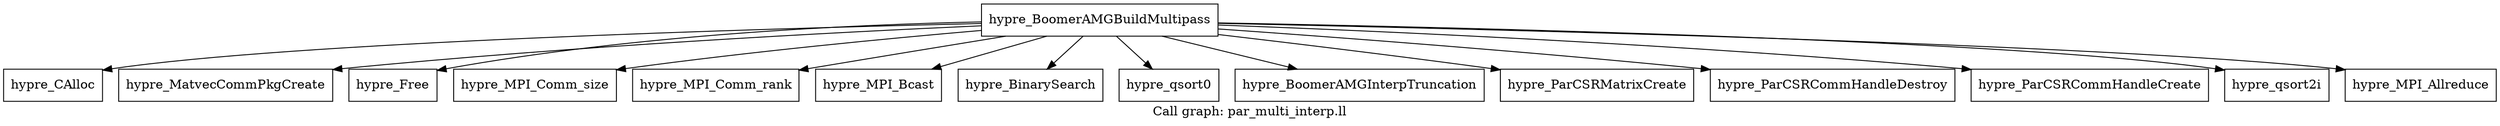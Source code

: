 digraph "Call graph: par_multi_interp.ll" {
	label="Call graph: par_multi_interp.ll";

	Node0x55e81040a7e0 [shape=record,label="{hypre_BoomerAMGBuildMultipass}"];
	Node0x55e81040a7e0 -> Node0x55e8104080f0;
	Node0x55e81040a7e0 -> Node0x55e810433c90;
	Node0x55e81040a7e0 -> Node0x55e810436f00;
	Node0x55e81040a7e0 -> Node0x55e810403960;
	Node0x55e81040a7e0 -> Node0x55e8103fee70;
	Node0x55e81040a7e0 -> Node0x55e81038a800;
	Node0x55e81040a7e0 -> Node0x55e81043e620;
	Node0x55e81040a7e0 -> Node0x55e8103f4180;
	Node0x55e81040a7e0 -> Node0x55e810465ca0;
	Node0x55e81040a7e0 -> Node0x55e8104461e0;
	Node0x55e81040a7e0 -> Node0x55e8103c7df0;
	Node0x55e81040a7e0 -> Node0x55e8103cacb0;
	Node0x55e81040a7e0 -> Node0x55e81043d210;
	Node0x55e81040a7e0 -> Node0x55e810443810;
	Node0x55e8104080f0 [shape=record,label="{hypre_CAlloc}"];
	Node0x55e810403960 [shape=record,label="{hypre_MPI_Comm_size}"];
	Node0x55e8103fee70 [shape=record,label="{hypre_MPI_Comm_rank}"];
	Node0x55e81038a800 [shape=record,label="{hypre_MPI_Bcast}"];
	Node0x55e810433c90 [shape=record,label="{hypre_MatvecCommPkgCreate}"];
	Node0x55e8103cacb0 [shape=record,label="{hypre_ParCSRCommHandleCreate}"];
	Node0x55e8103c7df0 [shape=record,label="{hypre_ParCSRCommHandleDestroy}"];
	Node0x55e810436f00 [shape=record,label="{hypre_Free}"];
	Node0x55e810443810 [shape=record,label="{hypre_MPI_Allreduce}"];
	Node0x55e81043e620 [shape=record,label="{hypre_BinarySearch}"];
	Node0x55e81043d210 [shape=record,label="{hypre_qsort2i}"];
	Node0x55e8104461e0 [shape=record,label="{hypre_ParCSRMatrixCreate}"];
	Node0x55e810465ca0 [shape=record,label="{hypre_BoomerAMGInterpTruncation}"];
	Node0x55e8103f4180 [shape=record,label="{hypre_qsort0}"];
}

